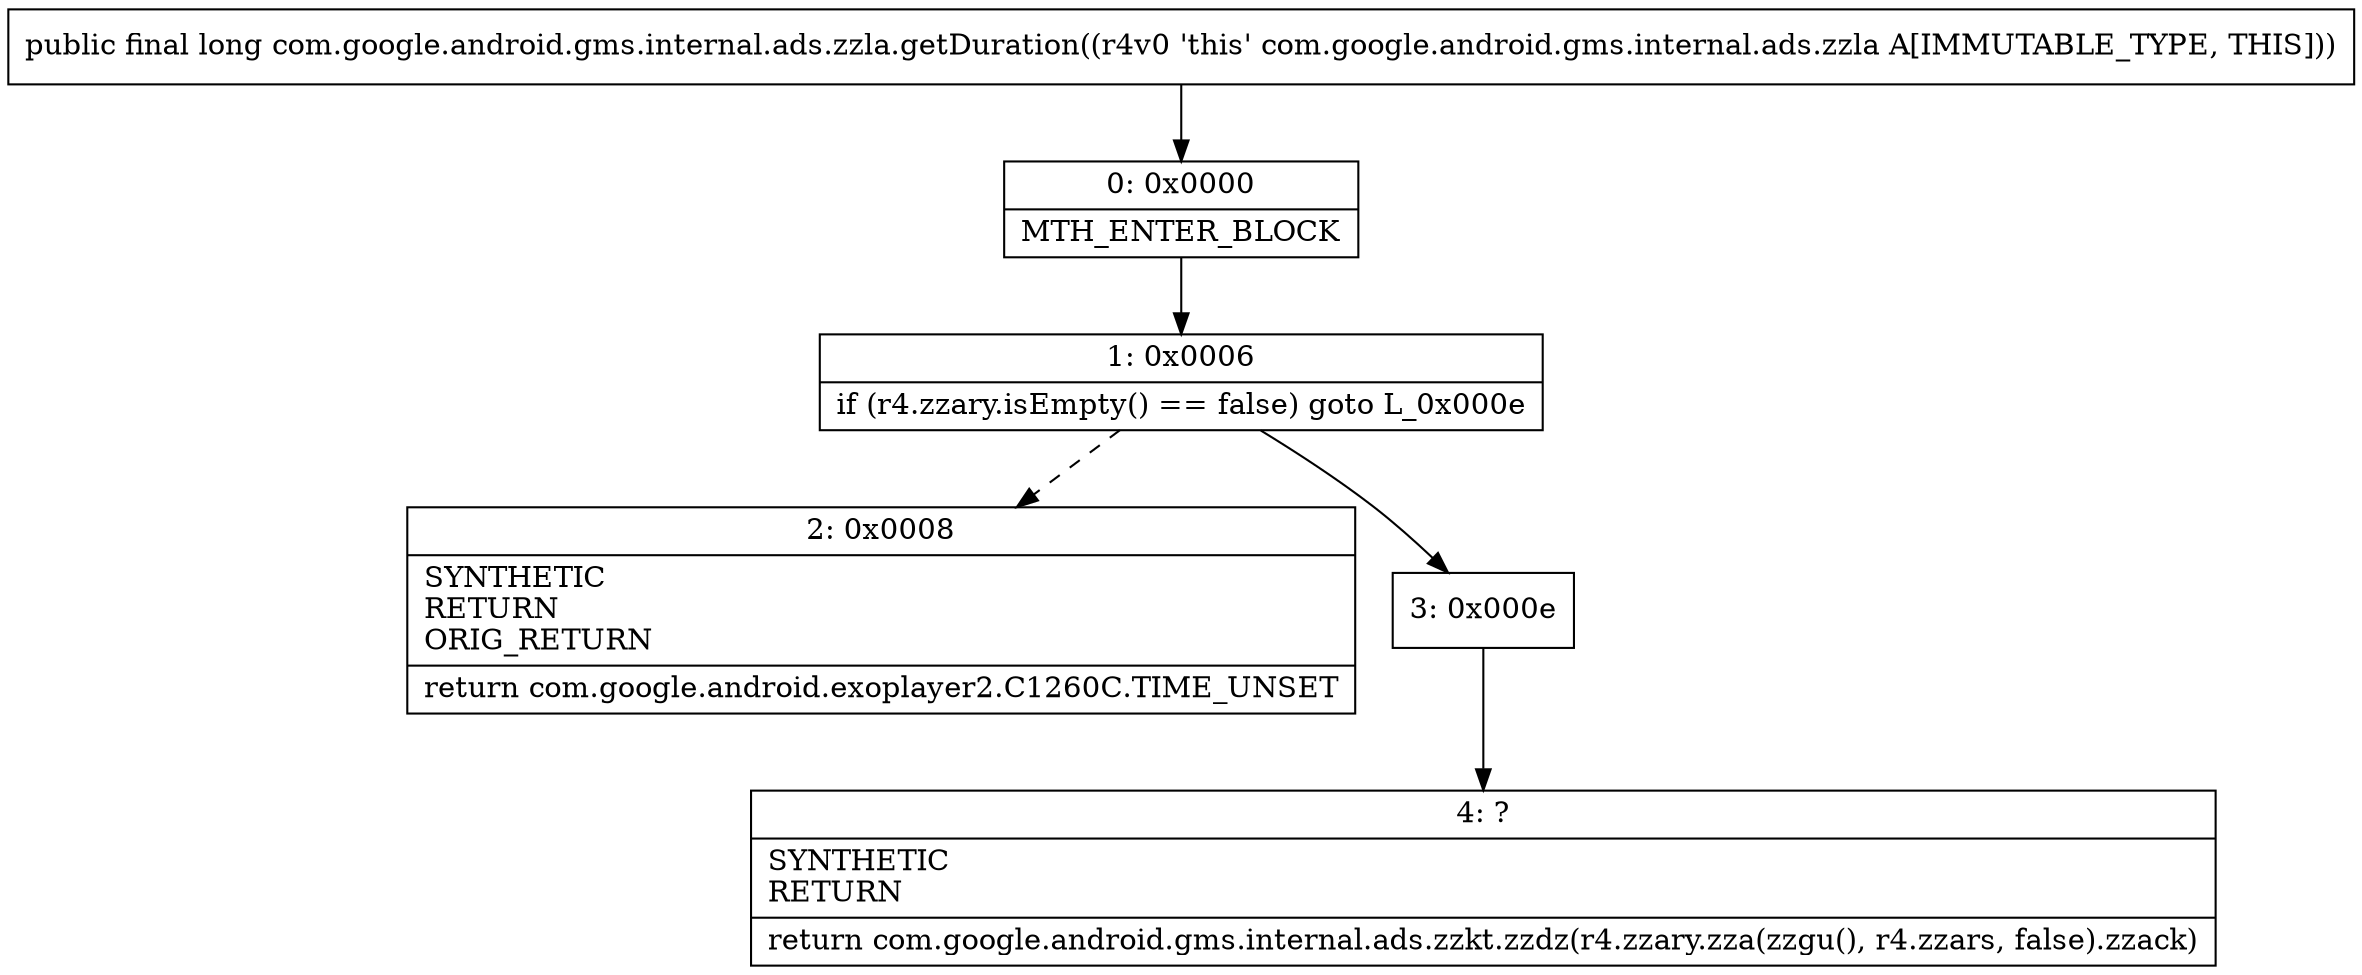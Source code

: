 digraph "CFG forcom.google.android.gms.internal.ads.zzla.getDuration()J" {
Node_0 [shape=record,label="{0\:\ 0x0000|MTH_ENTER_BLOCK\l}"];
Node_1 [shape=record,label="{1\:\ 0x0006|if (r4.zzary.isEmpty() == false) goto L_0x000e\l}"];
Node_2 [shape=record,label="{2\:\ 0x0008|SYNTHETIC\lRETURN\lORIG_RETURN\l|return com.google.android.exoplayer2.C1260C.TIME_UNSET\l}"];
Node_3 [shape=record,label="{3\:\ 0x000e}"];
Node_4 [shape=record,label="{4\:\ ?|SYNTHETIC\lRETURN\l|return com.google.android.gms.internal.ads.zzkt.zzdz(r4.zzary.zza(zzgu(), r4.zzars, false).zzack)\l}"];
MethodNode[shape=record,label="{public final long com.google.android.gms.internal.ads.zzla.getDuration((r4v0 'this' com.google.android.gms.internal.ads.zzla A[IMMUTABLE_TYPE, THIS])) }"];
MethodNode -> Node_0;
Node_0 -> Node_1;
Node_1 -> Node_2[style=dashed];
Node_1 -> Node_3;
Node_3 -> Node_4;
}

